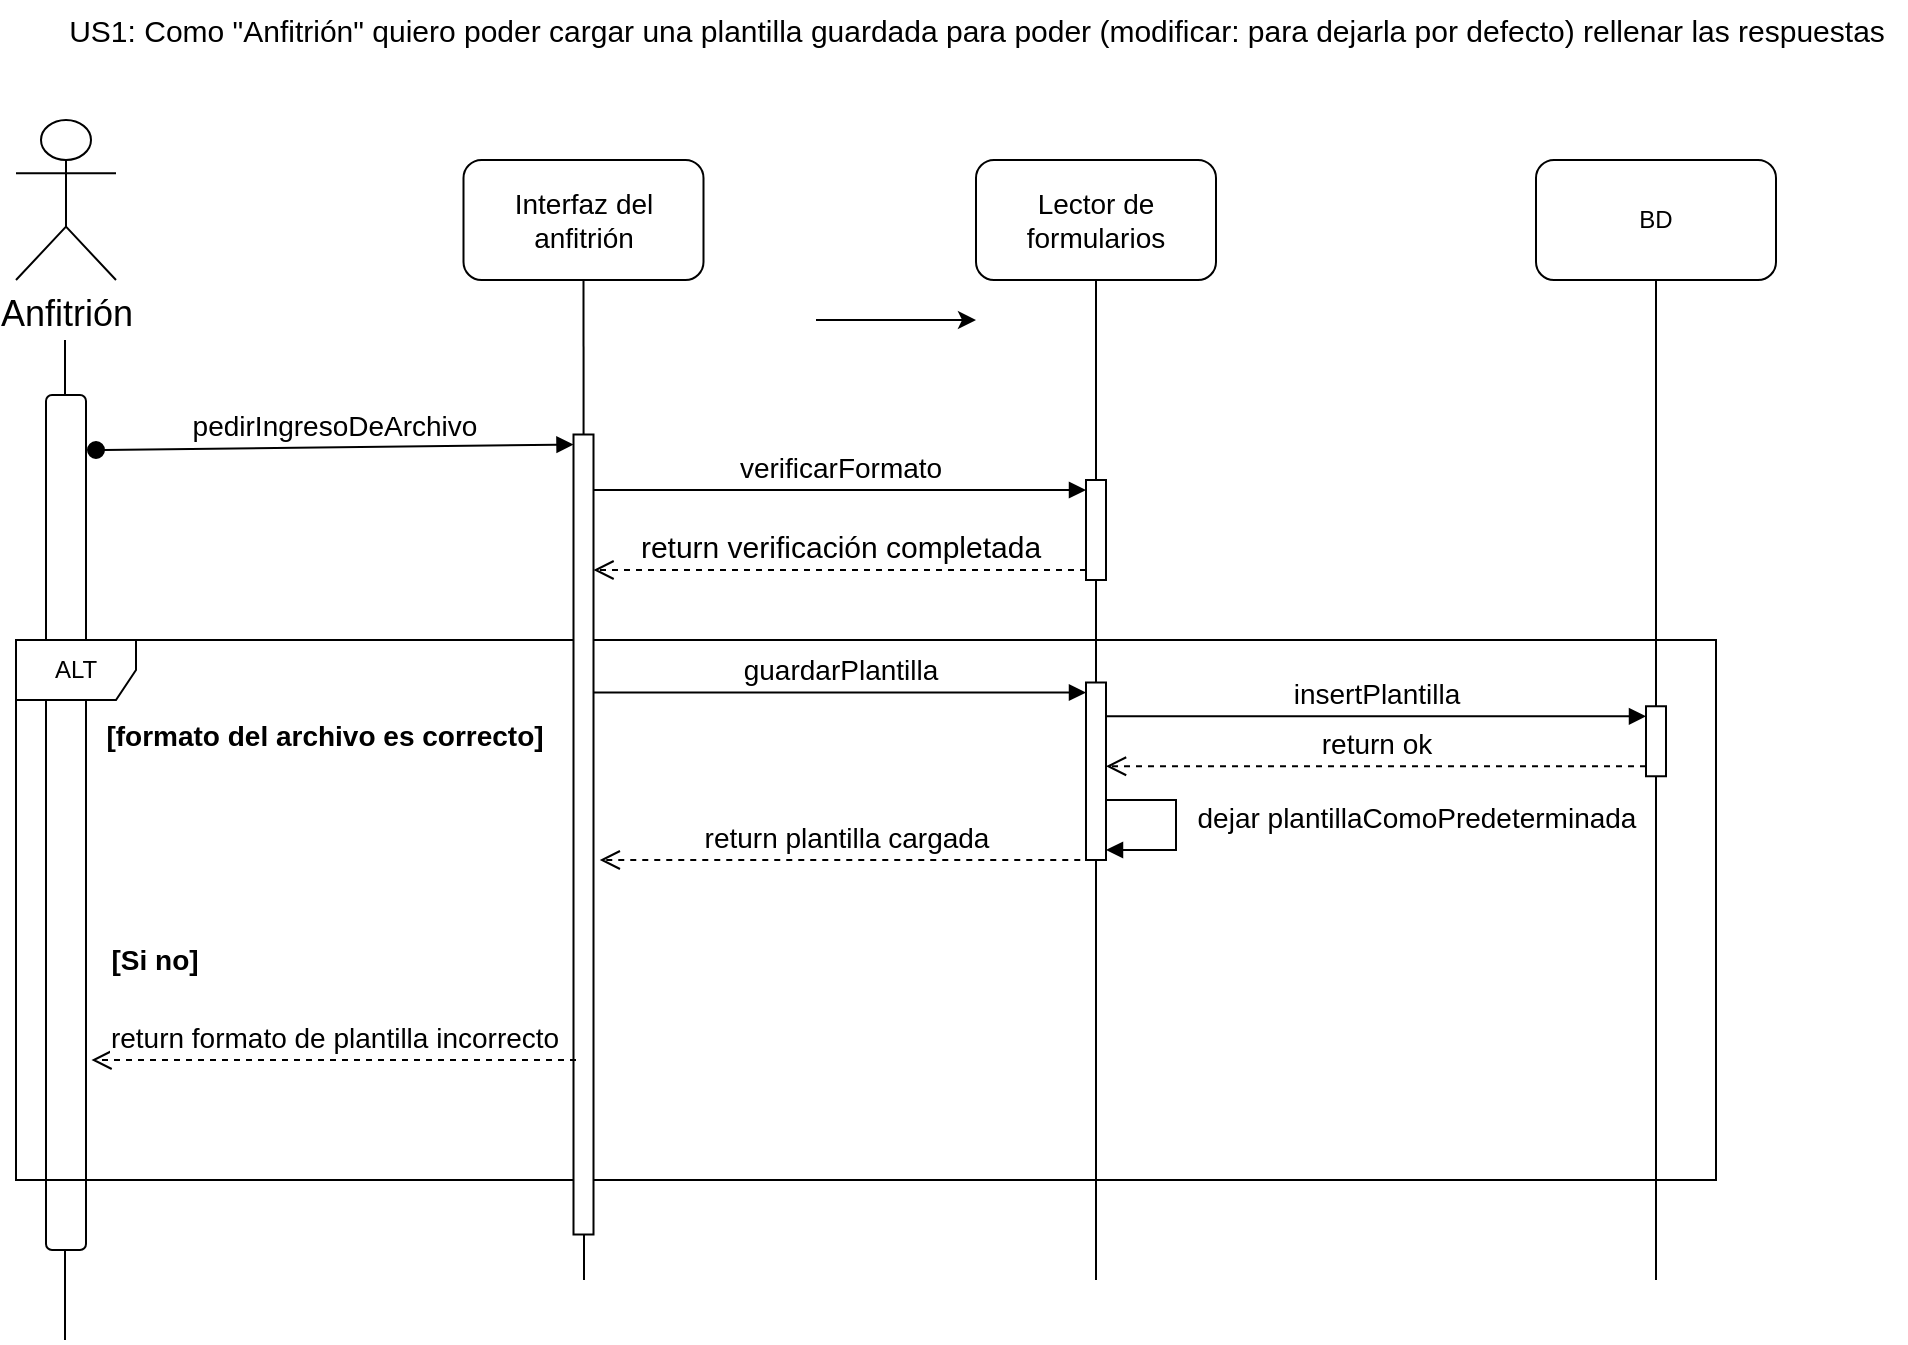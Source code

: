 <mxfile>
    <diagram name="Página-1" id="no-MUxJD6HHfrWlkMyee">
        <mxGraphModel dx="832" dy="2654" grid="1" gridSize="10" guides="1" tooltips="1" connect="1" arrows="1" fold="1" page="1" pageScale="1" pageWidth="827" pageHeight="1169" math="0" shadow="0">
            <root>
                <mxCell id="0"/>
                <mxCell id="1" parent="0"/>
                <mxCell id="_GSH8urz8mwtEAlAPmnd-1" value="&lt;font style=&quot;font-size: 14px;&quot;&gt;Interfaz del anfitrión&lt;/font&gt;" style="rounded=1;whiteSpace=wrap;html=1;" parent="1" vertex="1">
                    <mxGeometry x="243.75" y="-1660" width="120" height="60" as="geometry"/>
                </mxCell>
                <mxCell id="_GSH8urz8mwtEAlAPmnd-2" value="" style="endArrow=none;html=1;rounded=0;entryX=0.5;entryY=1;entryDx=0;entryDy=0;" parent="1" target="_GSH8urz8mwtEAlAPmnd-1" edge="1">
                    <mxGeometry width="50" height="50" relative="1" as="geometry">
                        <mxPoint x="304" y="-1100" as="sourcePoint"/>
                        <mxPoint x="493.75" y="-1320" as="targetPoint"/>
                    </mxGeometry>
                </mxCell>
                <mxCell id="_GSH8urz8mwtEAlAPmnd-3" value="&lt;font style=&quot;font-size: 14px;&quot;&gt;Lector de formularios&lt;/font&gt;" style="rounded=1;whiteSpace=wrap;html=1;" parent="1" vertex="1">
                    <mxGeometry x="500" y="-1660" width="120" height="60" as="geometry"/>
                </mxCell>
                <mxCell id="_GSH8urz8mwtEAlAPmnd-4" value="" style="endArrow=none;html=1;rounded=0;entryX=0.5;entryY=1;entryDx=0;entryDy=0;" parent="1" source="_GSH8urz8mwtEAlAPmnd-15" target="_GSH8urz8mwtEAlAPmnd-3" edge="1">
                    <mxGeometry width="50" height="50" relative="1" as="geometry">
                        <mxPoint x="560" y="-1100" as="sourcePoint"/>
                        <mxPoint x="750" y="-1320" as="targetPoint"/>
                    </mxGeometry>
                </mxCell>
                <mxCell id="_GSH8urz8mwtEAlAPmnd-5" value="BD" style="rounded=1;whiteSpace=wrap;html=1;" parent="1" vertex="1">
                    <mxGeometry x="780" y="-1660" width="120" height="60" as="geometry"/>
                </mxCell>
                <mxCell id="_GSH8urz8mwtEAlAPmnd-6" value="" style="endArrow=none;html=1;rounded=0;entryX=0.5;entryY=1;entryDx=0;entryDy=0;" parent="1" target="_GSH8urz8mwtEAlAPmnd-5" edge="1">
                    <mxGeometry width="50" height="50" relative="1" as="geometry">
                        <mxPoint x="840" y="-1100" as="sourcePoint"/>
                        <mxPoint x="1010" y="-1320" as="targetPoint"/>
                    </mxGeometry>
                </mxCell>
                <mxCell id="_GSH8urz8mwtEAlAPmnd-7" value="&lt;font style=&quot;font-size: 18px;&quot;&gt;Anfitrión&lt;/font&gt;" style="shape=umlActor;verticalLabelPosition=bottom;verticalAlign=top;html=1;outlineConnect=0;" parent="1" vertex="1">
                    <mxGeometry x="20" y="-1680" width="50" height="80" as="geometry"/>
                </mxCell>
                <mxCell id="_GSH8urz8mwtEAlAPmnd-8" value="" style="endArrow=none;html=1;rounded=0;entryX=0.5;entryY=1;entryDx=0;entryDy=0;" parent="1" edge="1">
                    <mxGeometry width="50" height="50" relative="1" as="geometry">
                        <mxPoint x="44.5" y="-1070" as="sourcePoint"/>
                        <mxPoint x="44.5" y="-1570" as="targetPoint"/>
                    </mxGeometry>
                </mxCell>
                <mxCell id="_GSH8urz8mwtEAlAPmnd-9" value="&lt;font style=&quot;font-size: 15px;&quot;&gt;US1: Como &quot;Anfitrión&quot; quiero poder cargar una plantilla guardada para poder (modificar: para dejarla por defecto) rellenar las respuestas&lt;/font&gt;" style="text;html=1;align=center;verticalAlign=middle;resizable=0;points=[];autosize=1;strokeColor=none;fillColor=none;" parent="1" vertex="1">
                    <mxGeometry x="35" y="-1740" width="930" height="30" as="geometry"/>
                </mxCell>
                <mxCell id="_GSH8urz8mwtEAlAPmnd-10" value="" style="rounded=1;whiteSpace=wrap;html=1;rotation=90;" parent="1" vertex="1">
                    <mxGeometry x="-168.75" y="-1338.75" width="427.5" height="20" as="geometry"/>
                </mxCell>
                <mxCell id="_GSH8urz8mwtEAlAPmnd-11" value="ALT" style="shape=umlFrame;whiteSpace=wrap;html=1;pointerEvents=0;" parent="1" vertex="1">
                    <mxGeometry x="20" y="-1420" width="850" height="270" as="geometry"/>
                </mxCell>
                <mxCell id="_GSH8urz8mwtEAlAPmnd-12" value="&lt;span style=&quot;font-size: 14px;&quot;&gt;verificarFormato&lt;/span&gt;" style="html=1;verticalAlign=bottom;endArrow=block;curved=0;rounded=0;entryX=0;entryY=0;entryDx=0;entryDy=5;" parent="1" source="_GSH8urz8mwtEAlAPmnd-22" target="_GSH8urz8mwtEAlAPmnd-15" edge="1">
                    <mxGeometry x="0.003" relative="1" as="geometry">
                        <mxPoint x="315.59" y="-1494.713" as="sourcePoint"/>
                        <mxPoint as="offset"/>
                    </mxGeometry>
                </mxCell>
                <mxCell id="_GSH8urz8mwtEAlAPmnd-13" value="&lt;font style=&quot;font-size: 15px;&quot;&gt;return verificación completada&lt;/font&gt;" style="html=1;verticalAlign=bottom;endArrow=open;dashed=1;endSize=8;curved=0;rounded=0;exitX=0;exitY=1;exitDx=0;exitDy=-5;" parent="1" source="_GSH8urz8mwtEAlAPmnd-15" target="_GSH8urz8mwtEAlAPmnd-22" edge="1">
                    <mxGeometry relative="1" as="geometry">
                        <mxPoint x="315.59" y="-1395.532" as="targetPoint"/>
                    </mxGeometry>
                </mxCell>
                <mxCell id="_GSH8urz8mwtEAlAPmnd-14" value="" style="endArrow=none;html=1;rounded=0;entryX=0.5;entryY=1;entryDx=0;entryDy=0;" parent="1" source="_GSH8urz8mwtEAlAPmnd-27" target="_GSH8urz8mwtEAlAPmnd-15" edge="1">
                    <mxGeometry width="50" height="50" relative="1" as="geometry">
                        <mxPoint x="560" y="-1100" as="sourcePoint"/>
                        <mxPoint x="560" y="-1600" as="targetPoint"/>
                    </mxGeometry>
                </mxCell>
                <mxCell id="_GSH8urz8mwtEAlAPmnd-15" value="" style="html=1;points=[[0,0,0,0,5],[0,1,0,0,-5],[1,0,0,0,5],[1,1,0,0,-5]];perimeter=orthogonalPerimeter;outlineConnect=0;targetShapes=umlLifeline;portConstraint=eastwest;newEdgeStyle={&quot;curved&quot;:0,&quot;rounded&quot;:0};" parent="1" vertex="1">
                    <mxGeometry x="555" y="-1500" width="10" height="50" as="geometry"/>
                </mxCell>
                <mxCell id="_GSH8urz8mwtEAlAPmnd-16" value="&lt;font style=&quot;font-size: 14px;&quot;&gt;&lt;b&gt;[formato del archivo es correcto]&lt;/b&gt;&lt;/font&gt;" style="text;html=1;align=center;verticalAlign=middle;resizable=0;points=[];autosize=1;strokeColor=none;fillColor=none;" parent="1" vertex="1">
                    <mxGeometry x="53.75" y="-1386.87" width="240" height="30" as="geometry"/>
                </mxCell>
                <mxCell id="_GSH8urz8mwtEAlAPmnd-17" value="" style="html=1;points=[[0,0,0,0,5],[0,1,0,0,-5],[1,0,0,0,5],[1,1,0,0,-5]];perimeter=orthogonalPerimeter;outlineConnect=0;targetShapes=umlLifeline;portConstraint=eastwest;newEdgeStyle={&quot;curved&quot;:0,&quot;rounded&quot;:0};" parent="1" vertex="1">
                    <mxGeometry x="835" y="-1386.87" width="10" height="35" as="geometry"/>
                </mxCell>
                <mxCell id="_GSH8urz8mwtEAlAPmnd-18" value="&lt;font style=&quot;font-size: 14px;&quot;&gt;insertPlantilla&lt;/font&gt;" style="html=1;verticalAlign=bottom;endArrow=block;curved=0;rounded=0;entryX=0;entryY=0;entryDx=0;entryDy=5;" parent="1" source="_GSH8urz8mwtEAlAPmnd-27" target="_GSH8urz8mwtEAlAPmnd-17" edge="1">
                    <mxGeometry relative="1" as="geometry">
                        <mxPoint x="740" y="-1455" as="sourcePoint"/>
                    </mxGeometry>
                </mxCell>
                <mxCell id="_GSH8urz8mwtEAlAPmnd-19" value="&lt;font style=&quot;font-size: 14px;&quot;&gt;return ok&lt;/font&gt;" style="html=1;verticalAlign=bottom;endArrow=open;dashed=1;endSize=8;curved=0;rounded=0;exitX=0;exitY=1;exitDx=0;exitDy=-5;" parent="1" source="_GSH8urz8mwtEAlAPmnd-17" target="_GSH8urz8mwtEAlAPmnd-27" edge="1">
                    <mxGeometry relative="1" as="geometry">
                        <mxPoint x="740" y="-1385" as="targetPoint"/>
                    </mxGeometry>
                </mxCell>
                <mxCell id="_GSH8urz8mwtEAlAPmnd-20" value="" style="endArrow=none;html=1;rounded=0;entryX=0.5;entryY=1;entryDx=0;entryDy=0;" parent="1" source="_GSH8urz8mwtEAlAPmnd-22" edge="1">
                    <mxGeometry width="50" height="50" relative="1" as="geometry">
                        <mxPoint x="300" y="-1070" as="sourcePoint"/>
                        <mxPoint x="303.75" y="-1240" as="targetPoint"/>
                    </mxGeometry>
                </mxCell>
                <mxCell id="_GSH8urz8mwtEAlAPmnd-21" value="&lt;font style=&quot;font-size: 14px;&quot;&gt;pedirIngresoDeArchivo&lt;/font&gt;" style="html=1;verticalAlign=bottom;startArrow=oval;endArrow=block;startSize=8;curved=0;rounded=0;entryX=0;entryY=0;entryDx=0;entryDy=5;" parent="1" target="_GSH8urz8mwtEAlAPmnd-22" edge="1">
                    <mxGeometry relative="1" as="geometry">
                        <mxPoint x="60" y="-1515" as="sourcePoint"/>
                    </mxGeometry>
                </mxCell>
                <mxCell id="_GSH8urz8mwtEAlAPmnd-22" value="" style="html=1;points=[[0,0,0,0,5],[0,1,0,0,-5],[1,0,0,0,5],[1,1,0,0,-5]];perimeter=orthogonalPerimeter;outlineConnect=0;targetShapes=umlLifeline;portConstraint=eastwest;newEdgeStyle={&quot;curved&quot;:0,&quot;rounded&quot;:0};" parent="1" vertex="1">
                    <mxGeometry x="298.75" y="-1522.75" width="10" height="400" as="geometry"/>
                </mxCell>
                <mxCell id="_GSH8urz8mwtEAlAPmnd-23" value="&lt;span style=&quot;font-size: 14px;&quot;&gt;&lt;b&gt;[Si no]&lt;/b&gt;&lt;/span&gt;" style="text;html=1;align=center;verticalAlign=middle;resizable=0;points=[];autosize=1;strokeColor=none;fillColor=none;" parent="1" vertex="1">
                    <mxGeometry x="53.75" y="-1275" width="70" height="30" as="geometry"/>
                </mxCell>
                <mxCell id="_GSH8urz8mwtEAlAPmnd-24" value="&lt;font style=&quot;font-size: 14px;&quot;&gt;guardarPlantilla&lt;/font&gt;" style="html=1;verticalAlign=bottom;endArrow=block;curved=0;rounded=0;entryX=0;entryY=0;entryDx=0;entryDy=5;" parent="1" source="_GSH8urz8mwtEAlAPmnd-22" target="_GSH8urz8mwtEAlAPmnd-27" edge="1">
                    <mxGeometry relative="1" as="geometry">
                        <mxPoint x="310" y="-1365" as="sourcePoint"/>
                    </mxGeometry>
                </mxCell>
                <mxCell id="_GSH8urz8mwtEAlAPmnd-25" value="&lt;span style=&quot;font-size: 14px;&quot;&gt;return plantilla cargada&lt;/span&gt;" style="html=1;verticalAlign=bottom;endArrow=open;dashed=1;endSize=8;curved=0;rounded=0;exitX=0;exitY=1;exitDx=0;exitDy=-5;" parent="1" edge="1">
                    <mxGeometry relative="1" as="geometry">
                        <mxPoint x="311.88" y="-1310" as="targetPoint"/>
                        <mxPoint x="558.13" y="-1310" as="sourcePoint"/>
                    </mxGeometry>
                </mxCell>
                <mxCell id="_GSH8urz8mwtEAlAPmnd-26" value="" style="endArrow=none;html=1;rounded=0;entryX=0.5;entryY=1;entryDx=0;entryDy=0;" parent="1" target="_GSH8urz8mwtEAlAPmnd-27" edge="1">
                    <mxGeometry width="50" height="50" relative="1" as="geometry">
                        <mxPoint x="560" y="-1100" as="sourcePoint"/>
                        <mxPoint x="560" y="-1450" as="targetPoint"/>
                    </mxGeometry>
                </mxCell>
                <mxCell id="_GSH8urz8mwtEAlAPmnd-27" value="" style="html=1;points=[[0,0,0,0,5],[0,1,0,0,-5],[1,0,0,0,5],[1,1,0,0,-5]];perimeter=orthogonalPerimeter;outlineConnect=0;targetShapes=umlLifeline;portConstraint=eastwest;newEdgeStyle={&quot;curved&quot;:0,&quot;rounded&quot;:0};" parent="1" vertex="1">
                    <mxGeometry x="555" y="-1398.75" width="10" height="88.75" as="geometry"/>
                </mxCell>
                <mxCell id="_GSH8urz8mwtEAlAPmnd-28" value="&lt;font style=&quot;font-size: 14px;&quot;&gt;return formato de plantilla incorrecto&lt;/font&gt;" style="html=1;verticalAlign=bottom;endArrow=open;dashed=1;endSize=8;curved=0;rounded=0;" parent="1" edge="1">
                    <mxGeometry relative="1" as="geometry">
                        <mxPoint x="57.75" y="-1210" as="targetPoint"/>
                        <mxPoint x="300" y="-1210" as="sourcePoint"/>
                    </mxGeometry>
                </mxCell>
                <mxCell id="_GSH8urz8mwtEAlAPmnd-29" value="&lt;font style=&quot;font-size: 14px;&quot;&gt;dejar plantillaComoPredeterminada&lt;/font&gt;" style="html=1;verticalAlign=bottom;endArrow=block;curved=0;rounded=0;entryX=1;entryY=1;entryDx=0;entryDy=-5;entryPerimeter=0;" parent="1" source="_GSH8urz8mwtEAlAPmnd-27" target="_GSH8urz8mwtEAlAPmnd-27" edge="1">
                    <mxGeometry x="0.158" y="120" relative="1" as="geometry">
                        <mxPoint x="319" y="-1384" as="sourcePoint"/>
                        <mxPoint x="565" y="-1384" as="targetPoint"/>
                        <Array as="points">
                            <mxPoint x="600" y="-1340"/>
                            <mxPoint x="600" y="-1315"/>
                        </Array>
                        <mxPoint as="offset"/>
                    </mxGeometry>
                </mxCell>
                <mxCell id="2" value="" style="edgeStyle=none;orthogonalLoop=1;jettySize=auto;html=1;" edge="1" parent="1">
                    <mxGeometry width="80" relative="1" as="geometry">
                        <mxPoint x="420" y="-1580" as="sourcePoint"/>
                        <mxPoint x="500" y="-1580" as="targetPoint"/>
                        <Array as="points"/>
                    </mxGeometry>
                </mxCell>
            </root>
        </mxGraphModel>
    </diagram>
</mxfile>
